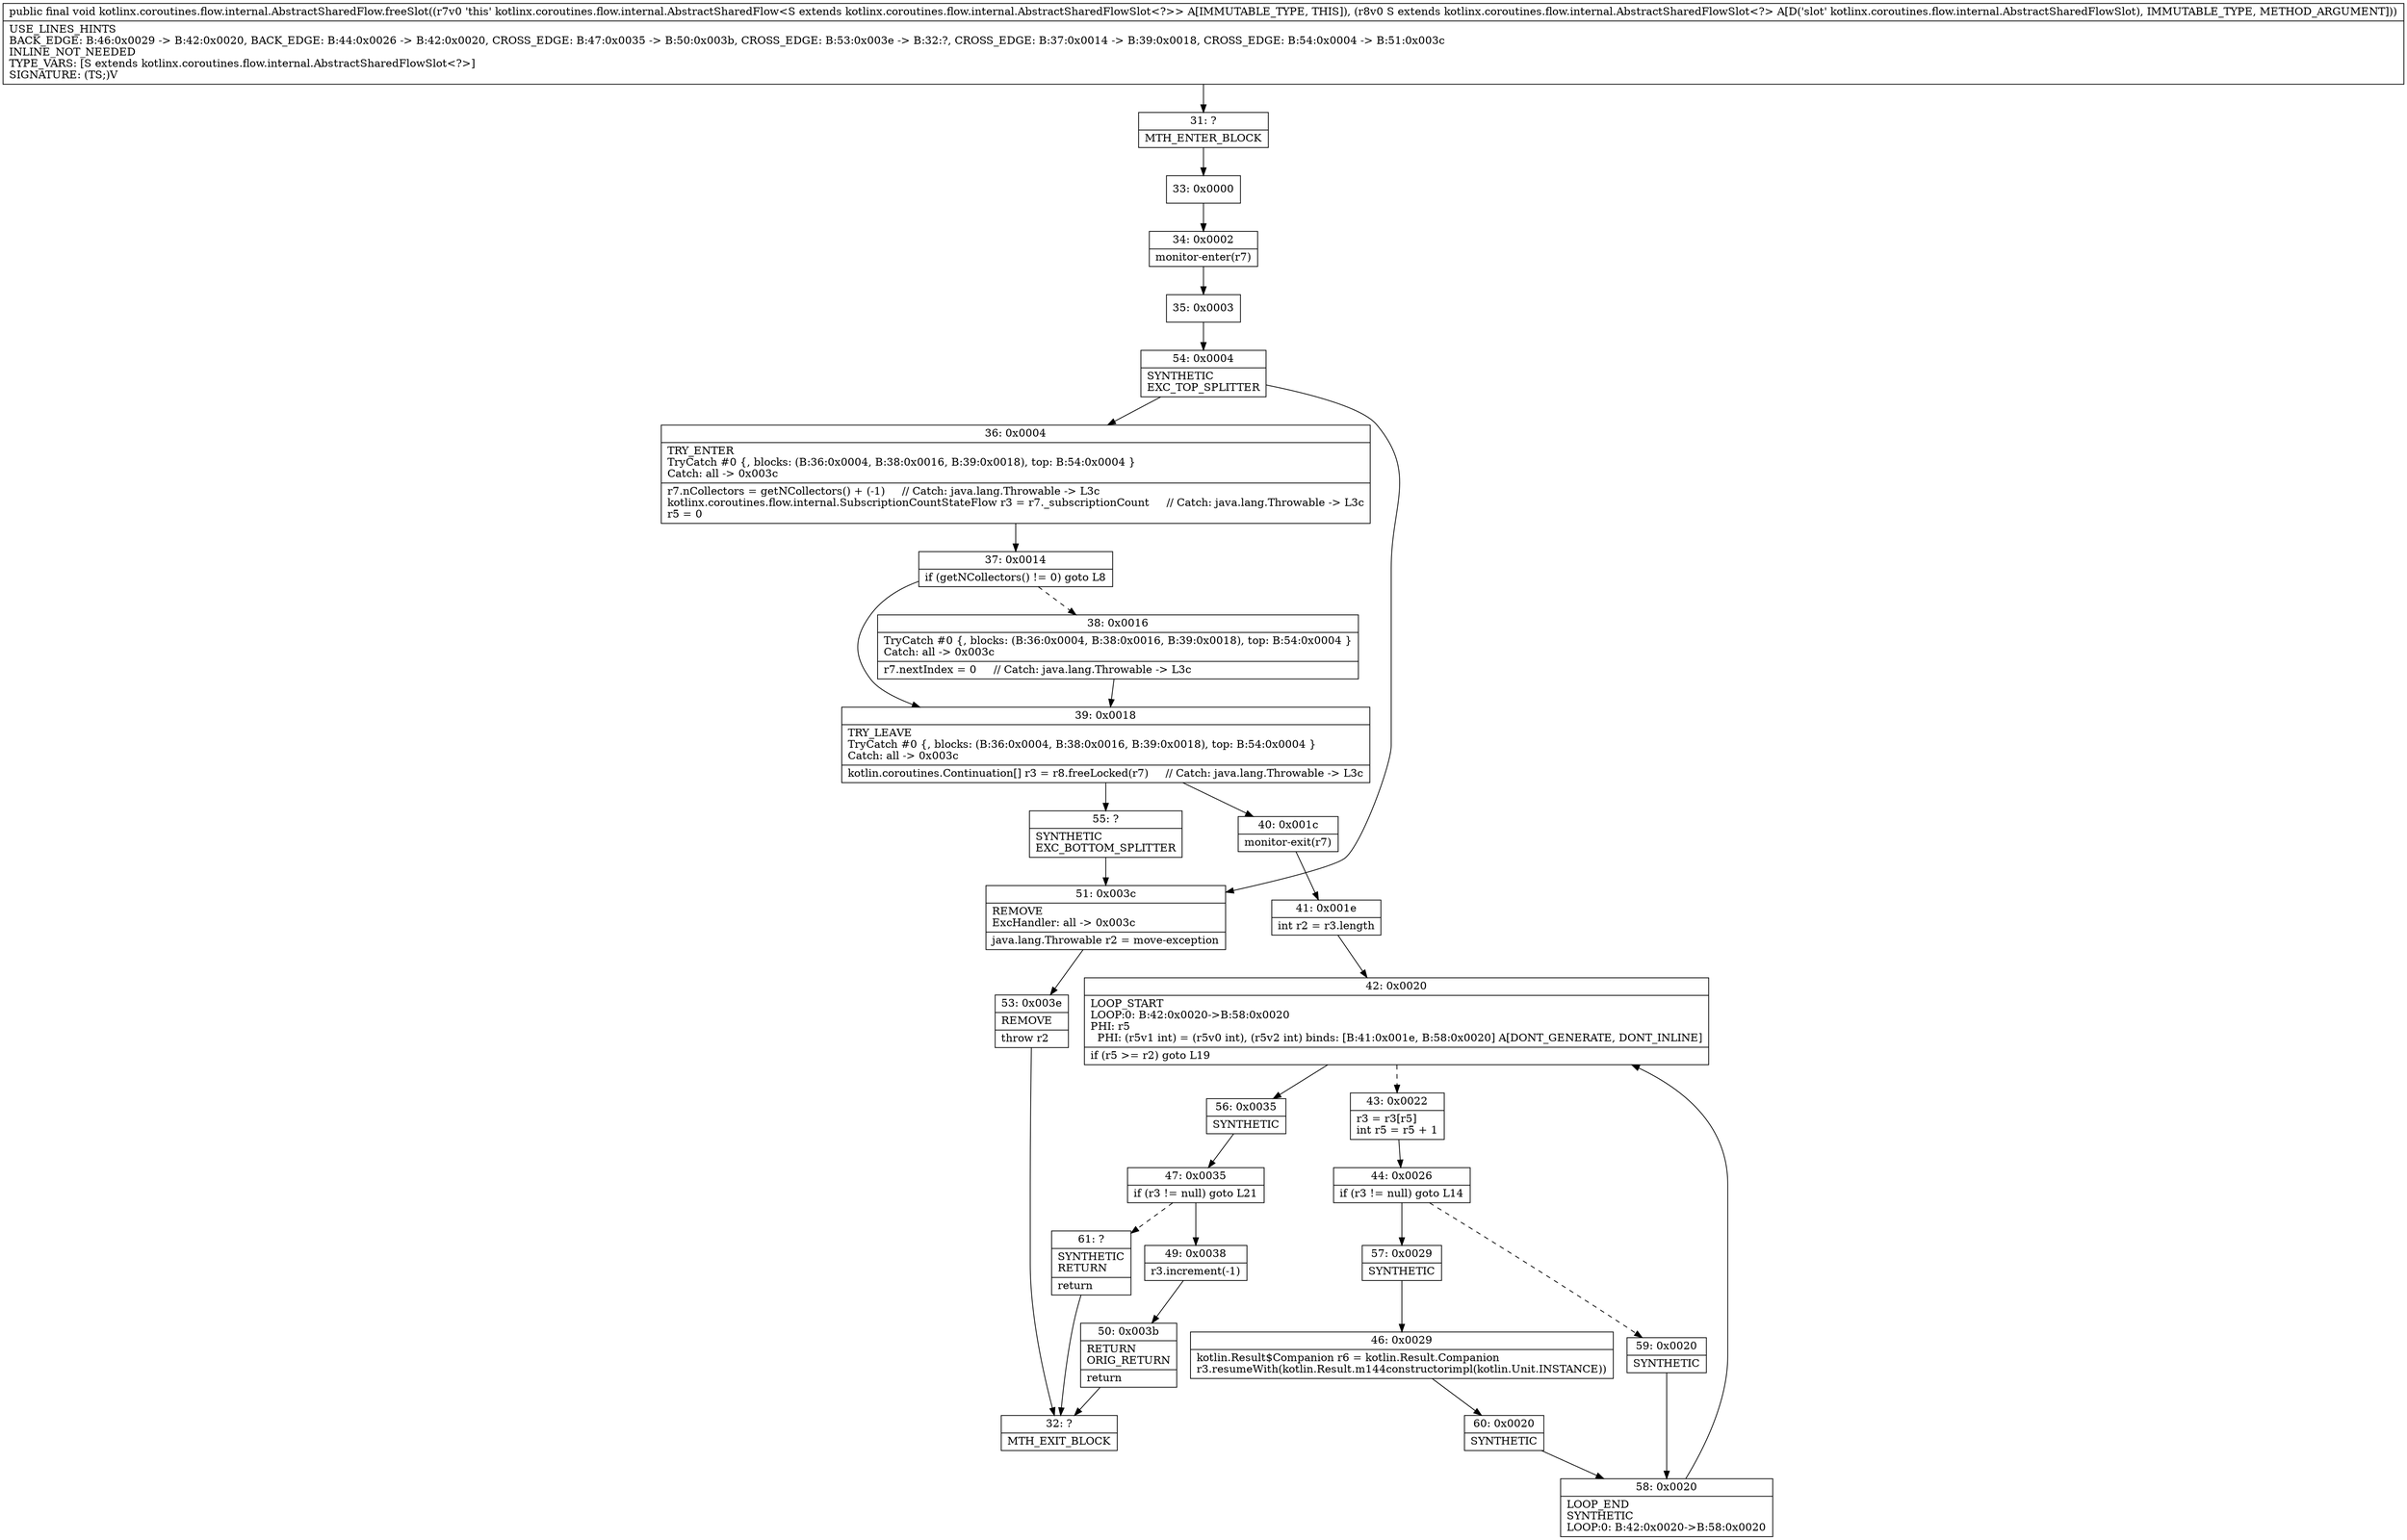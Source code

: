 digraph "CFG forkotlinx.coroutines.flow.internal.AbstractSharedFlow.freeSlot(Lkotlinx\/coroutines\/flow\/internal\/AbstractSharedFlowSlot;)V" {
Node_31 [shape=record,label="{31\:\ ?|MTH_ENTER_BLOCK\l}"];
Node_33 [shape=record,label="{33\:\ 0x0000}"];
Node_34 [shape=record,label="{34\:\ 0x0002|monitor\-enter(r7)\l}"];
Node_35 [shape=record,label="{35\:\ 0x0003}"];
Node_54 [shape=record,label="{54\:\ 0x0004|SYNTHETIC\lEXC_TOP_SPLITTER\l}"];
Node_36 [shape=record,label="{36\:\ 0x0004|TRY_ENTER\lTryCatch #0 \{, blocks: (B:36:0x0004, B:38:0x0016, B:39:0x0018), top: B:54:0x0004 \}\lCatch: all \-\> 0x003c\l|r7.nCollectors = getNCollectors() + (\-1)     \/\/ Catch: java.lang.Throwable \-\> L3c\lkotlinx.coroutines.flow.internal.SubscriptionCountStateFlow r3 = r7._subscriptionCount     \/\/ Catch: java.lang.Throwable \-\> L3c\lr5 = 0\l}"];
Node_37 [shape=record,label="{37\:\ 0x0014|if (getNCollectors() != 0) goto L8\l}"];
Node_38 [shape=record,label="{38\:\ 0x0016|TryCatch #0 \{, blocks: (B:36:0x0004, B:38:0x0016, B:39:0x0018), top: B:54:0x0004 \}\lCatch: all \-\> 0x003c\l|r7.nextIndex = 0     \/\/ Catch: java.lang.Throwable \-\> L3c\l}"];
Node_39 [shape=record,label="{39\:\ 0x0018|TRY_LEAVE\lTryCatch #0 \{, blocks: (B:36:0x0004, B:38:0x0016, B:39:0x0018), top: B:54:0x0004 \}\lCatch: all \-\> 0x003c\l|kotlin.coroutines.Continuation[] r3 = r8.freeLocked(r7)     \/\/ Catch: java.lang.Throwable \-\> L3c\l}"];
Node_40 [shape=record,label="{40\:\ 0x001c|monitor\-exit(r7)\l}"];
Node_41 [shape=record,label="{41\:\ 0x001e|int r2 = r3.length\l}"];
Node_42 [shape=record,label="{42\:\ 0x0020|LOOP_START\lLOOP:0: B:42:0x0020\-\>B:58:0x0020\lPHI: r5 \l  PHI: (r5v1 int) = (r5v0 int), (r5v2 int) binds: [B:41:0x001e, B:58:0x0020] A[DONT_GENERATE, DONT_INLINE]\l|if (r5 \>= r2) goto L19\l}"];
Node_43 [shape=record,label="{43\:\ 0x0022|r3 = r3[r5]\lint r5 = r5 + 1\l}"];
Node_44 [shape=record,label="{44\:\ 0x0026|if (r3 != null) goto L14\l}"];
Node_57 [shape=record,label="{57\:\ 0x0029|SYNTHETIC\l}"];
Node_46 [shape=record,label="{46\:\ 0x0029|kotlin.Result$Companion r6 = kotlin.Result.Companion\lr3.resumeWith(kotlin.Result.m144constructorimpl(kotlin.Unit.INSTANCE))\l}"];
Node_60 [shape=record,label="{60\:\ 0x0020|SYNTHETIC\l}"];
Node_58 [shape=record,label="{58\:\ 0x0020|LOOP_END\lSYNTHETIC\lLOOP:0: B:42:0x0020\-\>B:58:0x0020\l}"];
Node_59 [shape=record,label="{59\:\ 0x0020|SYNTHETIC\l}"];
Node_56 [shape=record,label="{56\:\ 0x0035|SYNTHETIC\l}"];
Node_47 [shape=record,label="{47\:\ 0x0035|if (r3 != null) goto L21\l}"];
Node_49 [shape=record,label="{49\:\ 0x0038|r3.increment(\-1)\l}"];
Node_50 [shape=record,label="{50\:\ 0x003b|RETURN\lORIG_RETURN\l|return\l}"];
Node_32 [shape=record,label="{32\:\ ?|MTH_EXIT_BLOCK\l}"];
Node_61 [shape=record,label="{61\:\ ?|SYNTHETIC\lRETURN\l|return\l}"];
Node_55 [shape=record,label="{55\:\ ?|SYNTHETIC\lEXC_BOTTOM_SPLITTER\l}"];
Node_51 [shape=record,label="{51\:\ 0x003c|REMOVE\lExcHandler: all \-\> 0x003c\l|java.lang.Throwable r2 = move\-exception\l}"];
Node_53 [shape=record,label="{53\:\ 0x003e|REMOVE\l|throw r2\l}"];
MethodNode[shape=record,label="{public final void kotlinx.coroutines.flow.internal.AbstractSharedFlow.freeSlot((r7v0 'this' kotlinx.coroutines.flow.internal.AbstractSharedFlow\<S extends kotlinx.coroutines.flow.internal.AbstractSharedFlowSlot\<?\>\> A[IMMUTABLE_TYPE, THIS]), (r8v0 S extends kotlinx.coroutines.flow.internal.AbstractSharedFlowSlot\<?\> A[D('slot' kotlinx.coroutines.flow.internal.AbstractSharedFlowSlot), IMMUTABLE_TYPE, METHOD_ARGUMENT]))  | USE_LINES_HINTS\lBACK_EDGE: B:46:0x0029 \-\> B:42:0x0020, BACK_EDGE: B:44:0x0026 \-\> B:42:0x0020, CROSS_EDGE: B:47:0x0035 \-\> B:50:0x003b, CROSS_EDGE: B:53:0x003e \-\> B:32:?, CROSS_EDGE: B:37:0x0014 \-\> B:39:0x0018, CROSS_EDGE: B:54:0x0004 \-\> B:51:0x003c\lINLINE_NOT_NEEDED\lTYPE_VARS: [S extends kotlinx.coroutines.flow.internal.AbstractSharedFlowSlot\<?\>]\lSIGNATURE: (TS;)V\l}"];
MethodNode -> Node_31;Node_31 -> Node_33;
Node_33 -> Node_34;
Node_34 -> Node_35;
Node_35 -> Node_54;
Node_54 -> Node_36;
Node_54 -> Node_51;
Node_36 -> Node_37;
Node_37 -> Node_38[style=dashed];
Node_37 -> Node_39;
Node_38 -> Node_39;
Node_39 -> Node_40;
Node_39 -> Node_55;
Node_40 -> Node_41;
Node_41 -> Node_42;
Node_42 -> Node_43[style=dashed];
Node_42 -> Node_56;
Node_43 -> Node_44;
Node_44 -> Node_57;
Node_44 -> Node_59[style=dashed];
Node_57 -> Node_46;
Node_46 -> Node_60;
Node_60 -> Node_58;
Node_58 -> Node_42;
Node_59 -> Node_58;
Node_56 -> Node_47;
Node_47 -> Node_49;
Node_47 -> Node_61[style=dashed];
Node_49 -> Node_50;
Node_50 -> Node_32;
Node_61 -> Node_32;
Node_55 -> Node_51;
Node_51 -> Node_53;
Node_53 -> Node_32;
}

